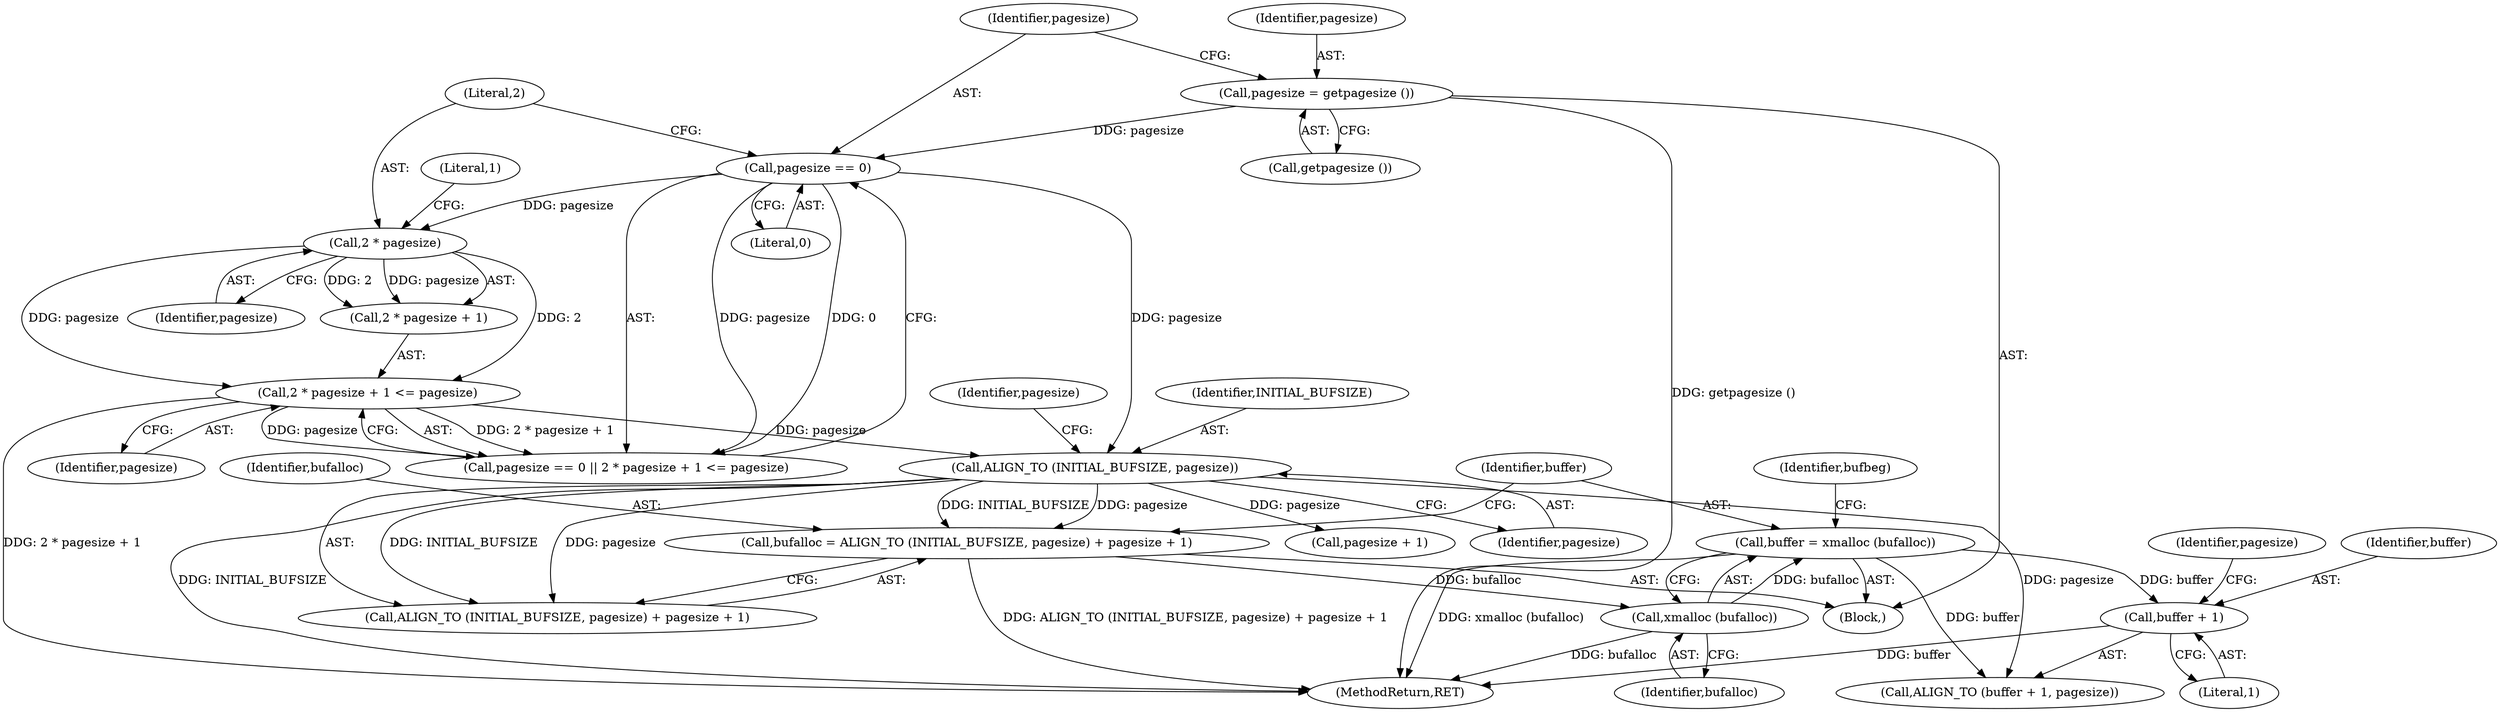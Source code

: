 digraph "0_savannah_8fcf61523644df42e1905c81bed26838e0b04f91@pointer" {
"1000261" [label="(Call,buffer + 1)"];
"1000252" [label="(Call,buffer = xmalloc (bufalloc))"];
"1000254" [label="(Call,xmalloc (bufalloc))"];
"1000243" [label="(Call,bufalloc = ALIGN_TO (INITIAL_BUFSIZE, pagesize) + pagesize + 1)"];
"1000246" [label="(Call,ALIGN_TO (INITIAL_BUFSIZE, pagesize))"];
"1000232" [label="(Call,pagesize == 0)"];
"1000227" [label="(Call,pagesize = getpagesize ())"];
"1000235" [label="(Call,2 * pagesize + 1 <= pagesize)"];
"1000237" [label="(Call,2 * pagesize)"];
"1000246" [label="(Call,ALIGN_TO (INITIAL_BUFSIZE, pagesize))"];
"1000244" [label="(Identifier,bufalloc)"];
"1000226" [label="(Block,)"];
"1000249" [label="(Call,pagesize + 1)"];
"1000228" [label="(Identifier,pagesize)"];
"1000237" [label="(Call,2 * pagesize)"];
"1000235" [label="(Call,2 * pagesize + 1 <= pagesize)"];
"1000227" [label="(Call,pagesize = getpagesize ())"];
"1000261" [label="(Call,buffer + 1)"];
"1000253" [label="(Identifier,buffer)"];
"1000254" [label="(Call,xmalloc (bufalloc))"];
"1000257" [label="(Identifier,bufbeg)"];
"1000233" [label="(Identifier,pagesize)"];
"1001408" [label="(MethodReturn,RET)"];
"1000232" [label="(Call,pagesize == 0)"];
"1000239" [label="(Identifier,pagesize)"];
"1000240" [label="(Literal,1)"];
"1000260" [label="(Call,ALIGN_TO (buffer + 1, pagesize))"];
"1000229" [label="(Call,getpagesize ())"];
"1000252" [label="(Call,buffer = xmalloc (bufalloc))"];
"1000238" [label="(Literal,2)"];
"1000263" [label="(Literal,1)"];
"1000231" [label="(Call,pagesize == 0 || 2 * pagesize + 1 <= pagesize)"];
"1000241" [label="(Identifier,pagesize)"];
"1000248" [label="(Identifier,pagesize)"];
"1000236" [label="(Call,2 * pagesize + 1)"];
"1000247" [label="(Identifier,INITIAL_BUFSIZE)"];
"1000234" [label="(Literal,0)"];
"1000264" [label="(Identifier,pagesize)"];
"1000255" [label="(Identifier,bufalloc)"];
"1000250" [label="(Identifier,pagesize)"];
"1000245" [label="(Call,ALIGN_TO (INITIAL_BUFSIZE, pagesize) + pagesize + 1)"];
"1000243" [label="(Call,bufalloc = ALIGN_TO (INITIAL_BUFSIZE, pagesize) + pagesize + 1)"];
"1000262" [label="(Identifier,buffer)"];
"1000261" -> "1000260"  [label="AST: "];
"1000261" -> "1000263"  [label="CFG: "];
"1000262" -> "1000261"  [label="AST: "];
"1000263" -> "1000261"  [label="AST: "];
"1000264" -> "1000261"  [label="CFG: "];
"1000261" -> "1001408"  [label="DDG: buffer"];
"1000252" -> "1000261"  [label="DDG: buffer"];
"1000252" -> "1000226"  [label="AST: "];
"1000252" -> "1000254"  [label="CFG: "];
"1000253" -> "1000252"  [label="AST: "];
"1000254" -> "1000252"  [label="AST: "];
"1000257" -> "1000252"  [label="CFG: "];
"1000252" -> "1001408"  [label="DDG: xmalloc (bufalloc)"];
"1000254" -> "1000252"  [label="DDG: bufalloc"];
"1000252" -> "1000260"  [label="DDG: buffer"];
"1000254" -> "1000255"  [label="CFG: "];
"1000255" -> "1000254"  [label="AST: "];
"1000254" -> "1001408"  [label="DDG: bufalloc"];
"1000243" -> "1000254"  [label="DDG: bufalloc"];
"1000243" -> "1000226"  [label="AST: "];
"1000243" -> "1000245"  [label="CFG: "];
"1000244" -> "1000243"  [label="AST: "];
"1000245" -> "1000243"  [label="AST: "];
"1000253" -> "1000243"  [label="CFG: "];
"1000243" -> "1001408"  [label="DDG: ALIGN_TO (INITIAL_BUFSIZE, pagesize) + pagesize + 1"];
"1000246" -> "1000243"  [label="DDG: INITIAL_BUFSIZE"];
"1000246" -> "1000243"  [label="DDG: pagesize"];
"1000246" -> "1000245"  [label="AST: "];
"1000246" -> "1000248"  [label="CFG: "];
"1000247" -> "1000246"  [label="AST: "];
"1000248" -> "1000246"  [label="AST: "];
"1000250" -> "1000246"  [label="CFG: "];
"1000246" -> "1001408"  [label="DDG: INITIAL_BUFSIZE"];
"1000246" -> "1000245"  [label="DDG: INITIAL_BUFSIZE"];
"1000246" -> "1000245"  [label="DDG: pagesize"];
"1000232" -> "1000246"  [label="DDG: pagesize"];
"1000235" -> "1000246"  [label="DDG: pagesize"];
"1000246" -> "1000249"  [label="DDG: pagesize"];
"1000246" -> "1000260"  [label="DDG: pagesize"];
"1000232" -> "1000231"  [label="AST: "];
"1000232" -> "1000234"  [label="CFG: "];
"1000233" -> "1000232"  [label="AST: "];
"1000234" -> "1000232"  [label="AST: "];
"1000238" -> "1000232"  [label="CFG: "];
"1000231" -> "1000232"  [label="CFG: "];
"1000232" -> "1000231"  [label="DDG: pagesize"];
"1000232" -> "1000231"  [label="DDG: 0"];
"1000227" -> "1000232"  [label="DDG: pagesize"];
"1000232" -> "1000237"  [label="DDG: pagesize"];
"1000227" -> "1000226"  [label="AST: "];
"1000227" -> "1000229"  [label="CFG: "];
"1000228" -> "1000227"  [label="AST: "];
"1000229" -> "1000227"  [label="AST: "];
"1000233" -> "1000227"  [label="CFG: "];
"1000227" -> "1001408"  [label="DDG: getpagesize ()"];
"1000235" -> "1000231"  [label="AST: "];
"1000235" -> "1000241"  [label="CFG: "];
"1000236" -> "1000235"  [label="AST: "];
"1000241" -> "1000235"  [label="AST: "];
"1000231" -> "1000235"  [label="CFG: "];
"1000235" -> "1001408"  [label="DDG: 2 * pagesize + 1"];
"1000235" -> "1000231"  [label="DDG: 2 * pagesize + 1"];
"1000235" -> "1000231"  [label="DDG: pagesize"];
"1000237" -> "1000235"  [label="DDG: 2"];
"1000237" -> "1000235"  [label="DDG: pagesize"];
"1000237" -> "1000236"  [label="AST: "];
"1000237" -> "1000239"  [label="CFG: "];
"1000238" -> "1000237"  [label="AST: "];
"1000239" -> "1000237"  [label="AST: "];
"1000240" -> "1000237"  [label="CFG: "];
"1000237" -> "1000236"  [label="DDG: 2"];
"1000237" -> "1000236"  [label="DDG: pagesize"];
}
